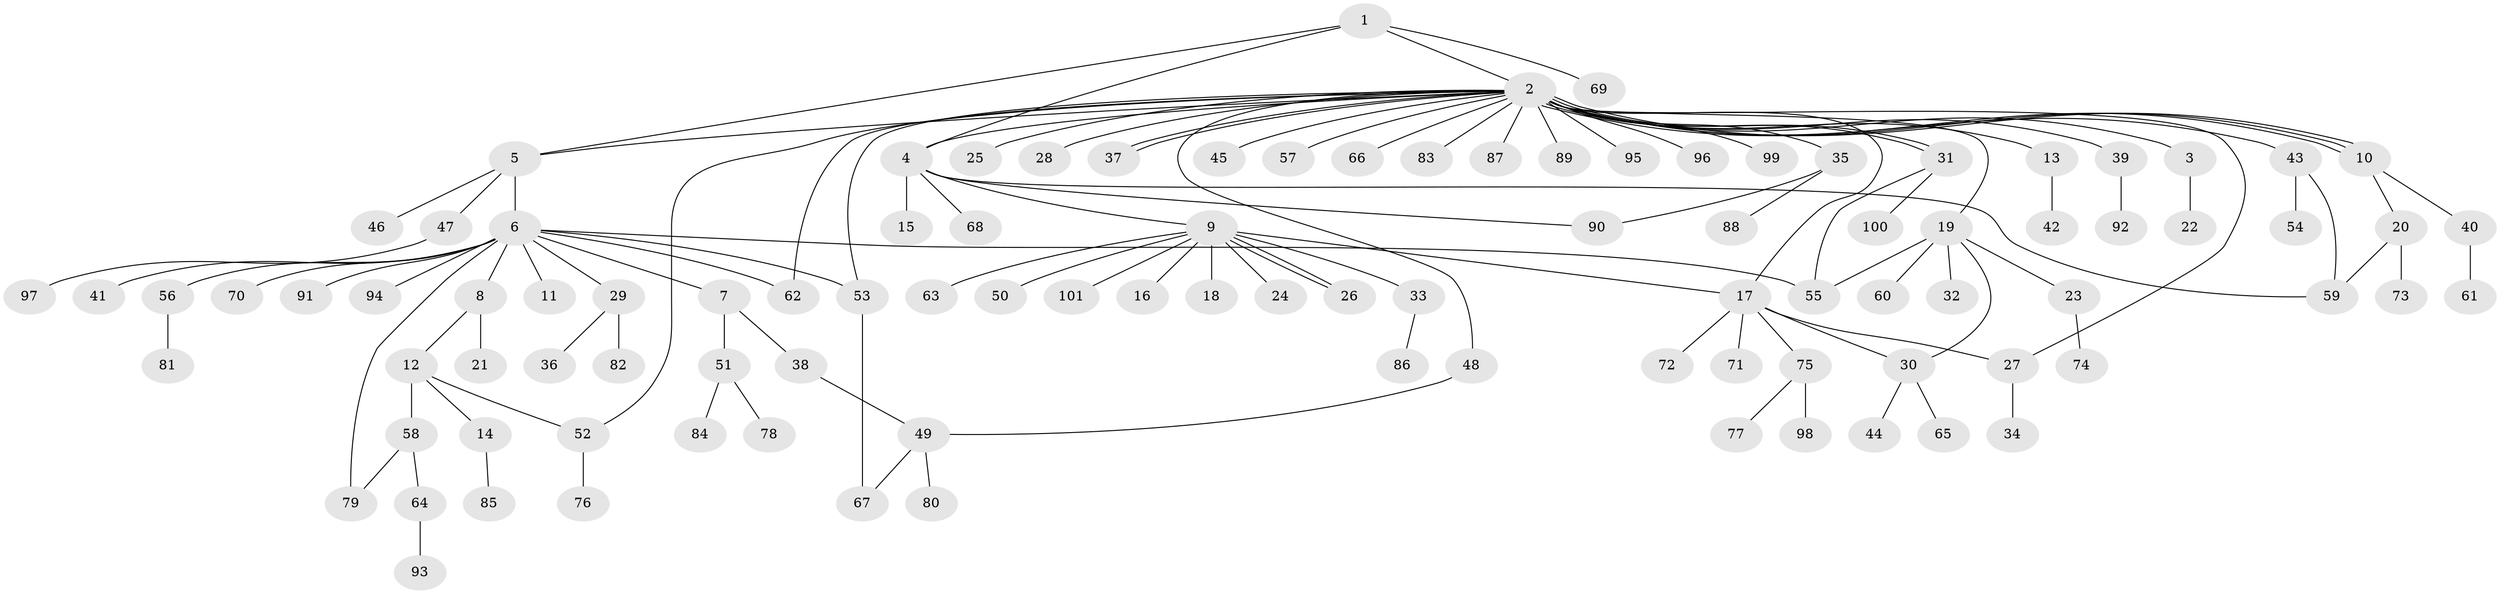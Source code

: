 // coarse degree distribution, {4: 0.04, 32: 0.013333333333333334, 1: 0.6266666666666667, 15: 0.013333333333333334, 14: 0.013333333333333334, 3: 0.09333333333333334, 2: 0.14666666666666667, 5: 0.02666666666666667, 8: 0.013333333333333334, 7: 0.013333333333333334}
// Generated by graph-tools (version 1.1) at 2025/23/03/03/25 07:23:52]
// undirected, 101 vertices, 121 edges
graph export_dot {
graph [start="1"]
  node [color=gray90,style=filled];
  1;
  2;
  3;
  4;
  5;
  6;
  7;
  8;
  9;
  10;
  11;
  12;
  13;
  14;
  15;
  16;
  17;
  18;
  19;
  20;
  21;
  22;
  23;
  24;
  25;
  26;
  27;
  28;
  29;
  30;
  31;
  32;
  33;
  34;
  35;
  36;
  37;
  38;
  39;
  40;
  41;
  42;
  43;
  44;
  45;
  46;
  47;
  48;
  49;
  50;
  51;
  52;
  53;
  54;
  55;
  56;
  57;
  58;
  59;
  60;
  61;
  62;
  63;
  64;
  65;
  66;
  67;
  68;
  69;
  70;
  71;
  72;
  73;
  74;
  75;
  76;
  77;
  78;
  79;
  80;
  81;
  82;
  83;
  84;
  85;
  86;
  87;
  88;
  89;
  90;
  91;
  92;
  93;
  94;
  95;
  96;
  97;
  98;
  99;
  100;
  101;
  1 -- 2;
  1 -- 4;
  1 -- 5;
  1 -- 69;
  2 -- 3;
  2 -- 4;
  2 -- 5;
  2 -- 10;
  2 -- 10;
  2 -- 10;
  2 -- 13;
  2 -- 17;
  2 -- 19;
  2 -- 25;
  2 -- 27;
  2 -- 28;
  2 -- 31;
  2 -- 31;
  2 -- 35;
  2 -- 37;
  2 -- 37;
  2 -- 39;
  2 -- 43;
  2 -- 45;
  2 -- 48;
  2 -- 52;
  2 -- 53;
  2 -- 57;
  2 -- 62;
  2 -- 66;
  2 -- 83;
  2 -- 87;
  2 -- 89;
  2 -- 95;
  2 -- 96;
  2 -- 99;
  3 -- 22;
  4 -- 9;
  4 -- 15;
  4 -- 59;
  4 -- 68;
  4 -- 90;
  5 -- 6;
  5 -- 46;
  5 -- 47;
  6 -- 7;
  6 -- 8;
  6 -- 11;
  6 -- 29;
  6 -- 41;
  6 -- 53;
  6 -- 55;
  6 -- 56;
  6 -- 62;
  6 -- 70;
  6 -- 79;
  6 -- 91;
  6 -- 94;
  7 -- 38;
  7 -- 51;
  8 -- 12;
  8 -- 21;
  9 -- 16;
  9 -- 17;
  9 -- 18;
  9 -- 24;
  9 -- 26;
  9 -- 26;
  9 -- 33;
  9 -- 50;
  9 -- 63;
  9 -- 101;
  10 -- 20;
  10 -- 40;
  12 -- 14;
  12 -- 52;
  12 -- 58;
  13 -- 42;
  14 -- 85;
  17 -- 27;
  17 -- 30;
  17 -- 71;
  17 -- 72;
  17 -- 75;
  19 -- 23;
  19 -- 30;
  19 -- 32;
  19 -- 55;
  19 -- 60;
  20 -- 59;
  20 -- 73;
  23 -- 74;
  27 -- 34;
  29 -- 36;
  29 -- 82;
  30 -- 44;
  30 -- 65;
  31 -- 55;
  31 -- 100;
  33 -- 86;
  35 -- 88;
  35 -- 90;
  38 -- 49;
  39 -- 92;
  40 -- 61;
  43 -- 54;
  43 -- 59;
  47 -- 97;
  48 -- 49;
  49 -- 67;
  49 -- 80;
  51 -- 78;
  51 -- 84;
  52 -- 76;
  53 -- 67;
  56 -- 81;
  58 -- 64;
  58 -- 79;
  64 -- 93;
  75 -- 77;
  75 -- 98;
}
